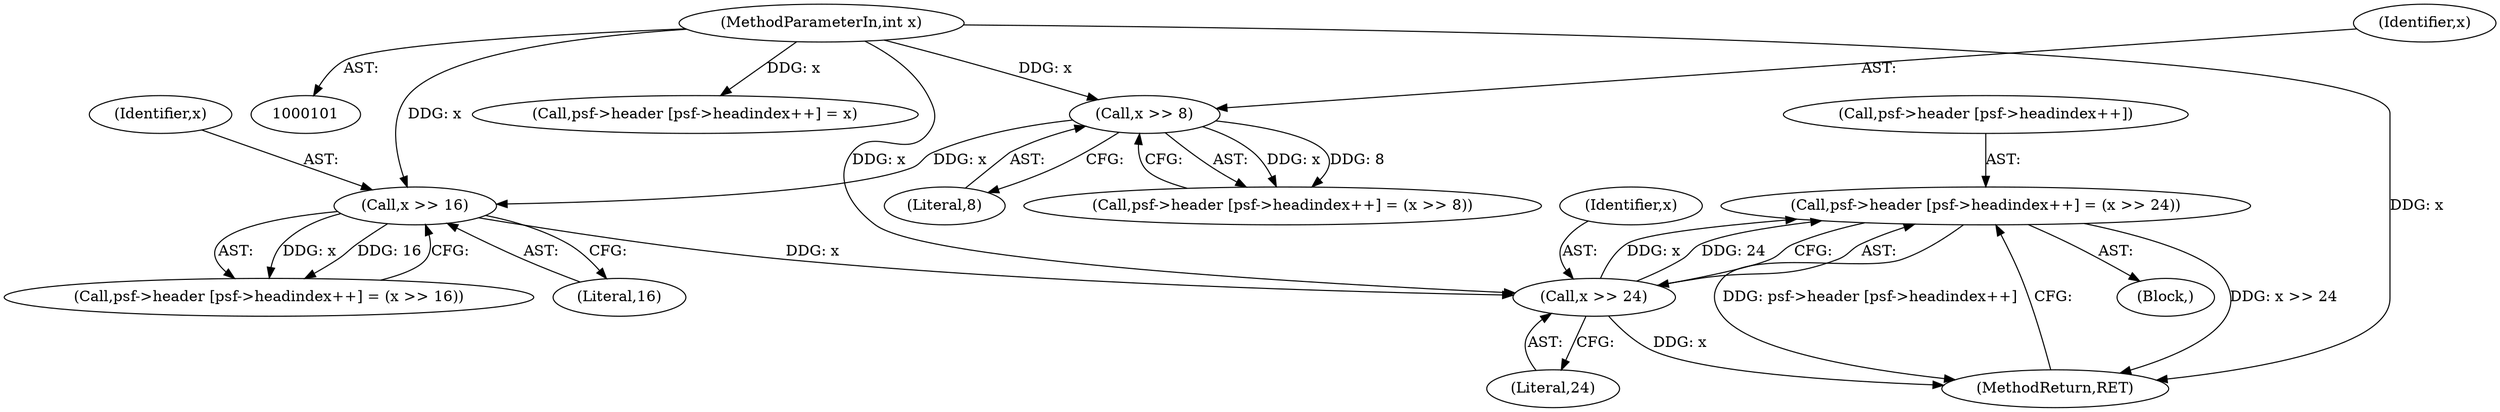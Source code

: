 digraph "1_libsndfile_708e996c87c5fae77b104ccfeb8f6db784c32074_9@array" {
"1000151" [label="(Call,psf->header [psf->headindex++] = (x >> 24))"];
"1000160" [label="(Call,x >> 24)"];
"1000148" [label="(Call,x >> 16)"];
"1000136" [label="(Call,x >> 8)"];
"1000103" [label="(MethodParameterIn,int x)"];
"1000152" [label="(Call,psf->header [psf->headindex++])"];
"1000103" [label="(MethodParameterIn,int x)"];
"1000138" [label="(Literal,8)"];
"1000117" [label="(Call,psf->header [psf->headindex++] = x)"];
"1000162" [label="(Literal,24)"];
"1000127" [label="(Call,psf->header [psf->headindex++] = (x >> 8))"];
"1000149" [label="(Identifier,x)"];
"1000139" [label="(Call,psf->header [psf->headindex++] = (x >> 16))"];
"1000150" [label="(Literal,16)"];
"1000161" [label="(Identifier,x)"];
"1000137" [label="(Identifier,x)"];
"1000163" [label="(MethodReturn,RET)"];
"1000136" [label="(Call,x >> 8)"];
"1000148" [label="(Call,x >> 16)"];
"1000116" [label="(Block,)"];
"1000151" [label="(Call,psf->header [psf->headindex++] = (x >> 24))"];
"1000160" [label="(Call,x >> 24)"];
"1000151" -> "1000116"  [label="AST: "];
"1000151" -> "1000160"  [label="CFG: "];
"1000152" -> "1000151"  [label="AST: "];
"1000160" -> "1000151"  [label="AST: "];
"1000163" -> "1000151"  [label="CFG: "];
"1000151" -> "1000163"  [label="DDG: x >> 24"];
"1000151" -> "1000163"  [label="DDG: psf->header [psf->headindex++]"];
"1000160" -> "1000151"  [label="DDG: x"];
"1000160" -> "1000151"  [label="DDG: 24"];
"1000160" -> "1000162"  [label="CFG: "];
"1000161" -> "1000160"  [label="AST: "];
"1000162" -> "1000160"  [label="AST: "];
"1000160" -> "1000163"  [label="DDG: x"];
"1000148" -> "1000160"  [label="DDG: x"];
"1000103" -> "1000160"  [label="DDG: x"];
"1000148" -> "1000139"  [label="AST: "];
"1000148" -> "1000150"  [label="CFG: "];
"1000149" -> "1000148"  [label="AST: "];
"1000150" -> "1000148"  [label="AST: "];
"1000139" -> "1000148"  [label="CFG: "];
"1000148" -> "1000139"  [label="DDG: x"];
"1000148" -> "1000139"  [label="DDG: 16"];
"1000136" -> "1000148"  [label="DDG: x"];
"1000103" -> "1000148"  [label="DDG: x"];
"1000136" -> "1000127"  [label="AST: "];
"1000136" -> "1000138"  [label="CFG: "];
"1000137" -> "1000136"  [label="AST: "];
"1000138" -> "1000136"  [label="AST: "];
"1000127" -> "1000136"  [label="CFG: "];
"1000136" -> "1000127"  [label="DDG: x"];
"1000136" -> "1000127"  [label="DDG: 8"];
"1000103" -> "1000136"  [label="DDG: x"];
"1000103" -> "1000101"  [label="AST: "];
"1000103" -> "1000163"  [label="DDG: x"];
"1000103" -> "1000117"  [label="DDG: x"];
}
